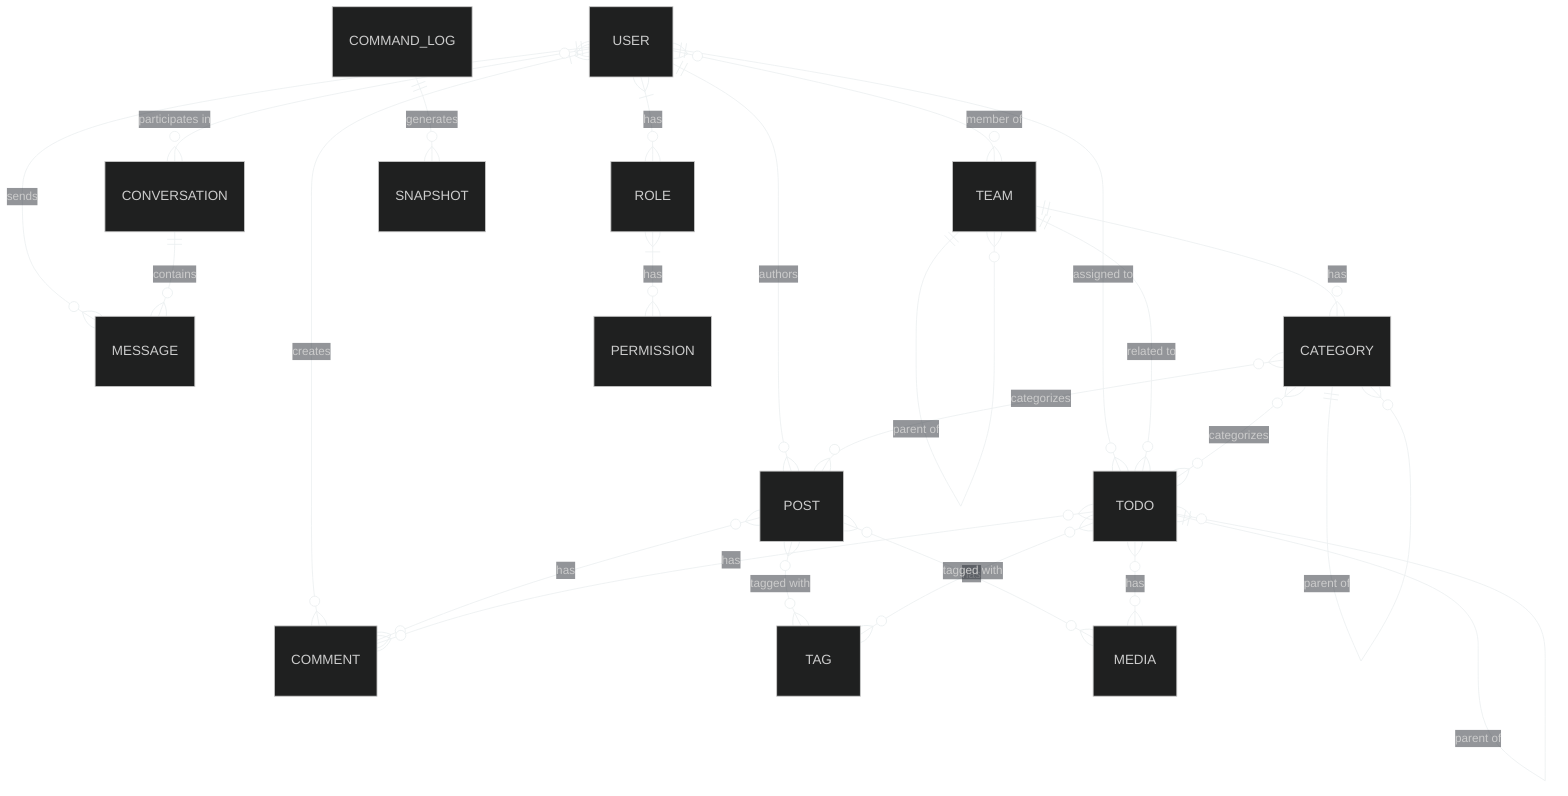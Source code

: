 %%{init: {'theme': 'dark', 'themeVariables': { 'primaryColor': '#2c3e50', 'primaryTextColor': '#ecf0f1', 'primaryBorderColor': '#7f8c8d', 'lineColor': '#ecf0f1', 'secondaryColor': '#34495e', 'tertiaryColor': '#282c34' }}}%%
erDiagram
    USER ||--o{ POST : "authors"
    USER ||--o{ TODO : "assigned to"
    USER ||--o{ MESSAGE : "sends"
    USER }|--o{ COMMENT : "creates"
    USER }o--o{ CONVERSATION : "participates in"
    USER }o--o{ TEAM : "member of"
    USER }|--o{ ROLE : "has"

    TEAM ||--o{ TEAM : "parent of"
    TEAM ||--o{ CATEGORY : "has"
    TEAM ||--o{ TODO : "related to"

    CATEGORY ||--o{ CATEGORY : "parent of"
    CATEGORY }o--o{ POST : "categorizes"
    CATEGORY }o--o{ TODO : "categorizes"

    POST }o--o{ TAG : "tagged with"
    POST }o--o{ MEDIA : "has"
    POST }o--o{ COMMENT : "has"

    TODO }o--o{ TAG : "tagged with"
    TODO }o--o{ MEDIA : "has"
    TODO }o--o{ COMMENT : "has"
    TODO ||--o{ TODO : "parent of"

    CONVERSATION ||--o{ MESSAGE : "contains"

    ROLE }|--o{ PERMISSION : "has"
    
    COMMAND_LOG ||--o{ SNAPSHOT : "generates"